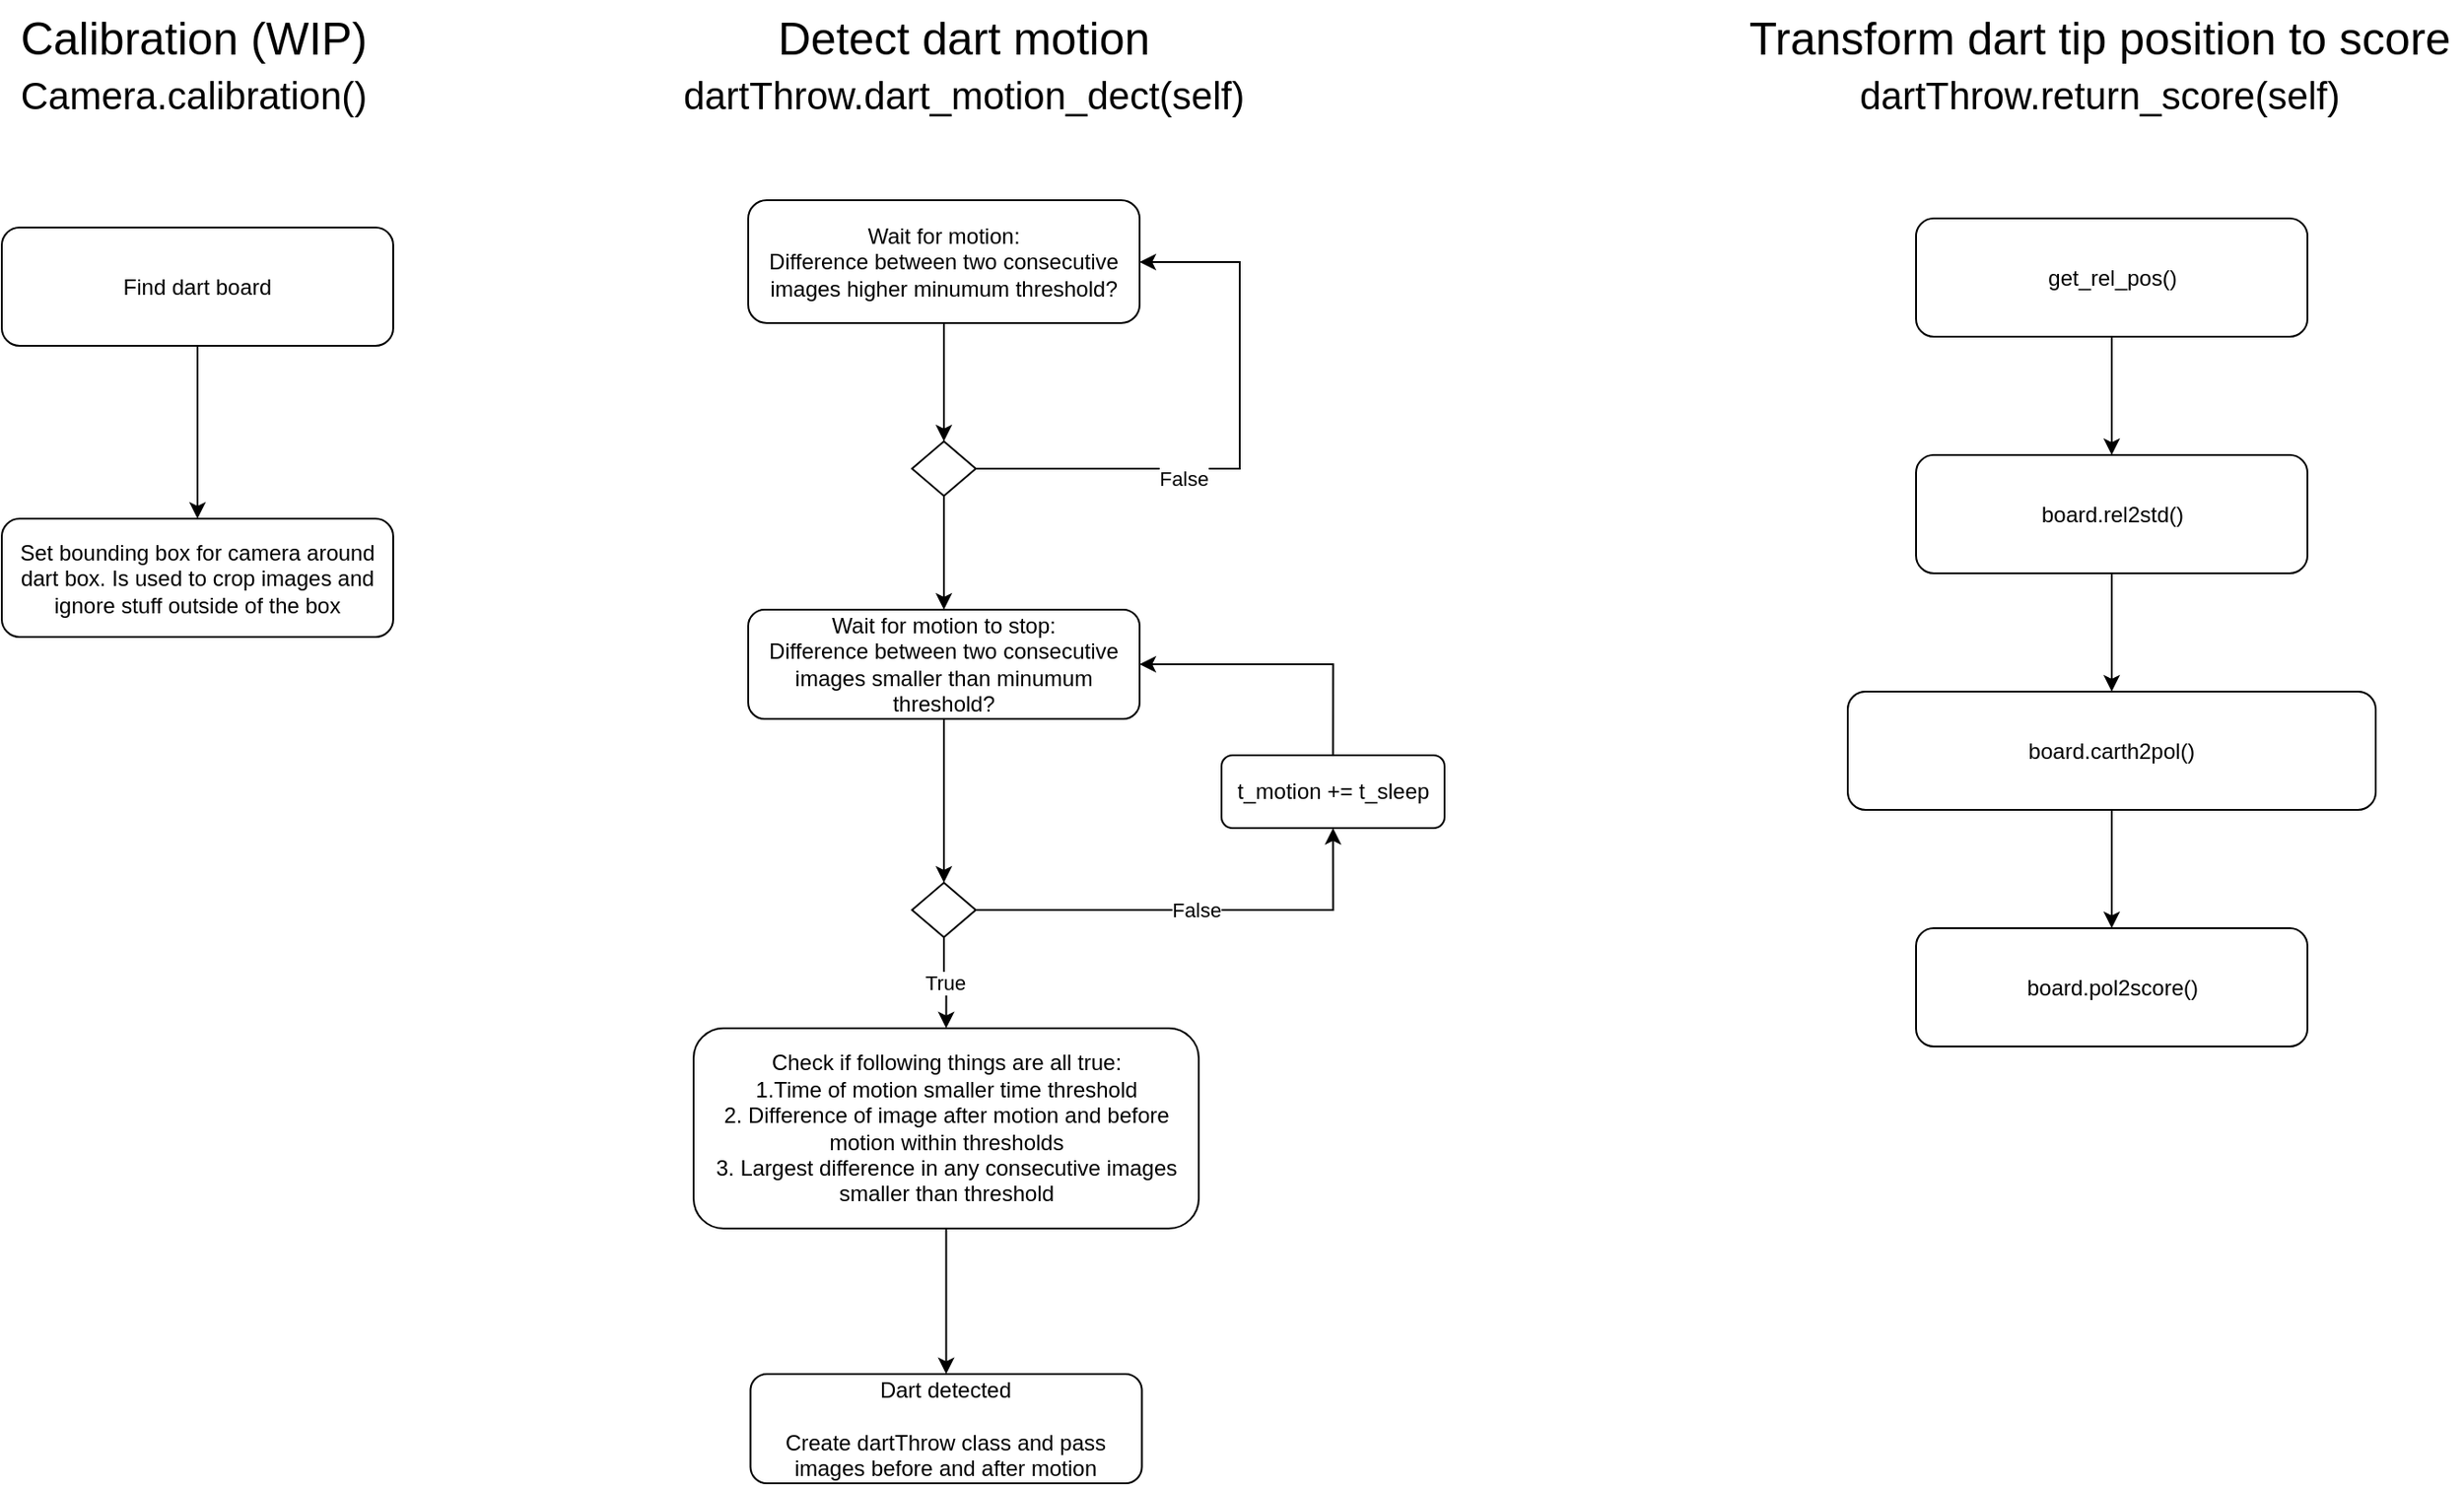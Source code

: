 <mxfile version="13.10.0" type="embed" pages="2">
    <diagram id="C5RBs43oDa-KdzZeNtuy" name="Flow diagrams (UML)">
        <mxGraphModel dx="691" dy="1751" grid="1" gridSize="10" guides="1" tooltips="1" connect="1" arrows="1" fold="1" page="1" pageScale="1" pageWidth="827" pageHeight="1169" math="0" shadow="0">
            <root>
                <mxCell id="WIyWlLk6GJQsqaUBKTNV-0"/>
                <mxCell id="WIyWlLk6GJQsqaUBKTNV-1" parent="WIyWlLk6GJQsqaUBKTNV-0"/>
                <mxCell id="VfbfEg3--uczthN-Tf3u-25" value="Transform dart tip position to score&lt;br&gt;&lt;font style=&quot;font-size: 21px&quot;&gt;dartThrow.return_score(self)&lt;/font&gt;" style="text;html=1;align=center;verticalAlign=middle;resizable=0;points=[];autosize=1;strokeWidth=1;fontSize=25;" parent="WIyWlLk6GJQsqaUBKTNV-1" vertex="1">
                    <mxGeometry x="1461.5" y="-170" width="400" height="70" as="geometry"/>
                </mxCell>
                <mxCell id="VfbfEg3--uczthN-Tf3u-29" style="edgeStyle=orthogonalEdgeStyle;rounded=0;orthogonalLoop=1;jettySize=auto;html=1;entryX=0.5;entryY=0;entryDx=0;entryDy=0;fontSize=25;" parent="WIyWlLk6GJQsqaUBKTNV-1" source="VfbfEg3--uczthN-Tf3u-26" target="VfbfEg3--uczthN-Tf3u-27" edge="1">
                    <mxGeometry relative="1" as="geometry"/>
                </mxCell>
                <mxCell id="VfbfEg3--uczthN-Tf3u-26" value="get_rel_pos()" style="rounded=1;whiteSpace=wrap;html=1;fontSize=12;glass=0;strokeWidth=1;shadow=0;align=center;" parent="WIyWlLk6GJQsqaUBKTNV-1" vertex="1">
                    <mxGeometry x="1561.5" y="-50" width="215" height="65" as="geometry"/>
                </mxCell>
                <mxCell id="VfbfEg3--uczthN-Tf3u-30" style="edgeStyle=orthogonalEdgeStyle;rounded=0;orthogonalLoop=1;jettySize=auto;html=1;fontSize=25;" parent="WIyWlLk6GJQsqaUBKTNV-1" source="VfbfEg3--uczthN-Tf3u-27" target="VfbfEg3--uczthN-Tf3u-28" edge="1">
                    <mxGeometry relative="1" as="geometry"/>
                </mxCell>
                <mxCell id="VfbfEg3--uczthN-Tf3u-27" value="board.rel2std()" style="rounded=1;whiteSpace=wrap;html=1;fontSize=12;glass=0;strokeWidth=1;shadow=0;align=center;" parent="WIyWlLk6GJQsqaUBKTNV-1" vertex="1">
                    <mxGeometry x="1561.5" y="80" width="215" height="65" as="geometry"/>
                </mxCell>
                <mxCell id="VfbfEg3--uczthN-Tf3u-34" style="edgeStyle=orthogonalEdgeStyle;rounded=0;orthogonalLoop=1;jettySize=auto;html=1;fontSize=25;" parent="WIyWlLk6GJQsqaUBKTNV-1" source="VfbfEg3--uczthN-Tf3u-28" target="VfbfEg3--uczthN-Tf3u-31" edge="1">
                    <mxGeometry relative="1" as="geometry"/>
                </mxCell>
                <mxCell id="VfbfEg3--uczthN-Tf3u-28" value="board.carth2pol()" style="rounded=1;whiteSpace=wrap;html=1;fontSize=12;glass=0;strokeWidth=1;shadow=0;align=center;" parent="WIyWlLk6GJQsqaUBKTNV-1" vertex="1">
                    <mxGeometry x="1524" y="210" width="290" height="65" as="geometry"/>
                </mxCell>
                <mxCell id="VfbfEg3--uczthN-Tf3u-31" value="board.pol2score()" style="rounded=1;whiteSpace=wrap;html=1;fontSize=12;glass=0;strokeWidth=1;shadow=0;align=center;" parent="WIyWlLk6GJQsqaUBKTNV-1" vertex="1">
                    <mxGeometry x="1561.5" y="340" width="215" height="65" as="geometry"/>
                </mxCell>
                <mxCell id="2" value="Detect dart motion&lt;br&gt;&lt;font style=&quot;font-size: 21px&quot;&gt;dartThrow.dart_motion_dect(self)&lt;/font&gt;" style="text;html=1;align=center;verticalAlign=middle;resizable=0;points=[];autosize=1;strokeWidth=1;fontSize=25;" parent="WIyWlLk6GJQsqaUBKTNV-1" vertex="1">
                    <mxGeometry x="877.5" y="-170" width="320" height="70" as="geometry"/>
                </mxCell>
                <mxCell id="xlGA7ppBt4O4t2KMkHlv-17" style="edgeStyle=orthogonalEdgeStyle;rounded=0;orthogonalLoop=1;jettySize=auto;html=1;entryX=0.5;entryY=0;entryDx=0;entryDy=0;" parent="WIyWlLk6GJQsqaUBKTNV-1" source="9" target="xlGA7ppBt4O4t2KMkHlv-16" edge="1">
                    <mxGeometry relative="1" as="geometry"/>
                </mxCell>
                <mxCell id="9" value="Wait for motion: &lt;br&gt;Difference between two consecutive images higher minumum threshold?" style="rounded=1;whiteSpace=wrap;html=1;fontSize=12;glass=0;strokeWidth=1;shadow=0;align=center;" parent="WIyWlLk6GJQsqaUBKTNV-1" vertex="1">
                    <mxGeometry x="920" y="-60" width="215" height="67.5" as="geometry"/>
                </mxCell>
                <mxCell id="xlGA7ppBt4O4t2KMkHlv-24" value="False" style="edgeStyle=orthogonalEdgeStyle;rounded=0;orthogonalLoop=1;jettySize=auto;html=1;" parent="WIyWlLk6GJQsqaUBKTNV-1" source="xlGA7ppBt4O4t2KMkHlv-16" edge="1">
                    <mxGeometry x="-0.272" y="-5" relative="1" as="geometry">
                        <mxPoint x="1135" y="-26" as="targetPoint"/>
                        <mxPoint as="offset"/>
                        <Array as="points">
                            <mxPoint x="1190" y="88"/>
                            <mxPoint x="1190" y="-26"/>
                            <mxPoint x="1135" y="-26"/>
                        </Array>
                    </mxGeometry>
                </mxCell>
                <mxCell id="28" style="edgeStyle=orthogonalEdgeStyle;rounded=0;orthogonalLoop=1;jettySize=auto;html=1;entryX=0.5;entryY=0;entryDx=0;entryDy=0;" parent="WIyWlLk6GJQsqaUBKTNV-1" source="xlGA7ppBt4O4t2KMkHlv-16" target="xlGA7ppBt4O4t2KMkHlv-42" edge="1">
                    <mxGeometry relative="1" as="geometry">
                        <mxPoint x="1030" y="385" as="targetPoint"/>
                    </mxGeometry>
                </mxCell>
                <mxCell id="xlGA7ppBt4O4t2KMkHlv-16" value="" style="rhombus;whiteSpace=wrap;html=1;shadow=0;fontFamily=Helvetica;fontSize=12;align=center;strokeWidth=1;spacing=6;spacingTop=-4;" parent="WIyWlLk6GJQsqaUBKTNV-1" vertex="1">
                    <mxGeometry x="1010" y="72.5" width="35" height="30" as="geometry"/>
                </mxCell>
                <mxCell id="xlGA7ppBt4O4t2KMkHlv-18" style="edgeStyle=orthogonalEdgeStyle;rounded=0;orthogonalLoop=1;jettySize=auto;html=1;exitX=0.5;exitY=1;exitDx=0;exitDy=0;" parent="WIyWlLk6GJQsqaUBKTNV-1" edge="1">
                    <mxGeometry relative="1" as="geometry">
                        <mxPoint x="1027.5" y="100" as="sourcePoint"/>
                        <mxPoint x="1027.5" y="100" as="targetPoint"/>
                    </mxGeometry>
                </mxCell>
                <mxCell id="xlGA7ppBt4O4t2KMkHlv-48" value="True" style="edgeStyle=orthogonalEdgeStyle;rounded=0;orthogonalLoop=1;jettySize=auto;html=1;entryX=0.5;entryY=0;entryDx=0;entryDy=0;" parent="WIyWlLk6GJQsqaUBKTNV-1" source="xlGA7ppBt4O4t2KMkHlv-41" target="xlGA7ppBt4O4t2KMkHlv-63" edge="1">
                    <mxGeometry relative="1" as="geometry">
                        <mxPoint x="1027.5" y="860" as="targetPoint"/>
                    </mxGeometry>
                </mxCell>
                <mxCell id="31" value="False" style="edgeStyle=orthogonalEdgeStyle;rounded=0;orthogonalLoop=1;jettySize=auto;html=1;entryX=0.5;entryY=1;entryDx=0;entryDy=0;" parent="WIyWlLk6GJQsqaUBKTNV-1" source="xlGA7ppBt4O4t2KMkHlv-41" target="29" edge="1">
                    <mxGeometry relative="1" as="geometry">
                        <mxPoint x="1280" y="295" as="targetPoint"/>
                    </mxGeometry>
                </mxCell>
                <mxCell id="xlGA7ppBt4O4t2KMkHlv-41" value="" style="rhombus;whiteSpace=wrap;html=1;shadow=0;fontFamily=Helvetica;fontSize=12;align=center;strokeWidth=1;spacing=6;spacingTop=-4;" parent="WIyWlLk6GJQsqaUBKTNV-1" vertex="1">
                    <mxGeometry x="1010" y="315" width="35" height="30" as="geometry"/>
                </mxCell>
                <mxCell id="xlGA7ppBt4O4t2KMkHlv-46" style="edgeStyle=orthogonalEdgeStyle;rounded=0;orthogonalLoop=1;jettySize=auto;html=1;entryX=0.5;entryY=0;entryDx=0;entryDy=0;" parent="WIyWlLk6GJQsqaUBKTNV-1" source="xlGA7ppBt4O4t2KMkHlv-42" target="xlGA7ppBt4O4t2KMkHlv-41" edge="1">
                    <mxGeometry relative="1" as="geometry"/>
                </mxCell>
                <mxCell id="xlGA7ppBt4O4t2KMkHlv-42" value="Wait for motion to stop:&lt;br&gt;Difference between two consecutive images smaller than minumum threshold?" style="rounded=1;whiteSpace=wrap;html=1;fontSize=12;glass=0;strokeWidth=1;shadow=0;align=center;" parent="WIyWlLk6GJQsqaUBKTNV-1" vertex="1">
                    <mxGeometry x="920" y="165" width="215" height="60" as="geometry"/>
                </mxCell>
                <mxCell id="34" style="edgeStyle=orthogonalEdgeStyle;rounded=0;orthogonalLoop=1;jettySize=auto;html=1;entryX=0.5;entryY=0;entryDx=0;entryDy=0;" parent="WIyWlLk6GJQsqaUBKTNV-1" source="xlGA7ppBt4O4t2KMkHlv-63" target="xlGA7ppBt4O4t2KMkHlv-71" edge="1">
                    <mxGeometry relative="1" as="geometry"/>
                </mxCell>
                <mxCell id="xlGA7ppBt4O4t2KMkHlv-63" value="Check if following things are all true:&lt;br&gt;1.Time of motion smaller time threshold&lt;br&gt;2. Difference of image after motion and before motion within thresholds&lt;br&gt;3. Largest difference in any consecutive images smaller than threshold" style="rounded=1;whiteSpace=wrap;html=1;fontSize=12;glass=0;strokeWidth=1;shadow=0;align=center;" parent="WIyWlLk6GJQsqaUBKTNV-1" vertex="1">
                    <mxGeometry x="890" y="395" width="277.5" height="110" as="geometry"/>
                </mxCell>
                <mxCell id="xlGA7ppBt4O4t2KMkHlv-71" value="Dart detected&lt;br&gt;&lt;br&gt;Create dartThrow class and pass images before and after motion" style="rounded=1;whiteSpace=wrap;html=1;fontSize=12;glass=0;strokeWidth=1;shadow=0;align=center;" parent="WIyWlLk6GJQsqaUBKTNV-1" vertex="1">
                    <mxGeometry x="921.25" y="585" width="215" height="60" as="geometry"/>
                </mxCell>
                <mxCell id="24" value="&lt;font&gt;Calibration (WIP)&lt;br&gt;&lt;/font&gt;&lt;font style=&quot;font-size: 21px&quot;&gt;Camera.calibration()&lt;/font&gt;" style="text;html=1;align=center;verticalAlign=middle;resizable=0;points=[];autosize=1;strokeWidth=1;fontSize=25;" parent="WIyWlLk6GJQsqaUBKTNV-1" vertex="1">
                    <mxGeometry x="510" y="-170" width="210" height="70" as="geometry"/>
                </mxCell>
                <mxCell id="26" style="edgeStyle=orthogonalEdgeStyle;rounded=0;orthogonalLoop=1;jettySize=auto;html=1;entryX=0.5;entryY=0;entryDx=0;entryDy=0;" parent="WIyWlLk6GJQsqaUBKTNV-1" source="25" target="27" edge="1">
                    <mxGeometry relative="1" as="geometry">
                        <mxPoint x="617.5" y="105.0" as="targetPoint"/>
                    </mxGeometry>
                </mxCell>
                <mxCell id="25" value="Find dart board" style="rounded=1;whiteSpace=wrap;html=1;fontSize=12;glass=0;strokeWidth=1;shadow=0;align=center;" parent="WIyWlLk6GJQsqaUBKTNV-1" vertex="1">
                    <mxGeometry x="510" y="-45" width="215" height="65" as="geometry"/>
                </mxCell>
                <mxCell id="27" value="Set bounding box for camera around dart box. Is used to crop images and ignore stuff outside of the box" style="rounded=1;whiteSpace=wrap;html=1;fontSize=12;glass=0;strokeWidth=1;shadow=0;align=center;" parent="WIyWlLk6GJQsqaUBKTNV-1" vertex="1">
                    <mxGeometry x="510" y="115" width="215" height="65" as="geometry"/>
                </mxCell>
                <mxCell id="32" style="edgeStyle=orthogonalEdgeStyle;rounded=0;orthogonalLoop=1;jettySize=auto;html=1;entryX=1;entryY=0.5;entryDx=0;entryDy=0;exitX=0.5;exitY=0;exitDx=0;exitDy=0;" parent="WIyWlLk6GJQsqaUBKTNV-1" source="29" target="xlGA7ppBt4O4t2KMkHlv-42" edge="1">
                    <mxGeometry relative="1" as="geometry">
                        <Array as="points">
                            <mxPoint x="1241" y="195"/>
                        </Array>
                    </mxGeometry>
                </mxCell>
                <mxCell id="29" value="t_motion += t_sleep" style="rounded=1;whiteSpace=wrap;html=1;fontSize=12;glass=0;strokeWidth=1;shadow=0;align=center;" parent="WIyWlLk6GJQsqaUBKTNV-1" vertex="1">
                    <mxGeometry x="1180" y="245" width="122.5" height="40" as="geometry"/>
                </mxCell>
            </root>
        </mxGraphModel>
    </diagram>
    <diagram id="4N21EgczrAuXKmDjtq6Z" name="Class diagram UML">
        <mxGraphModel dx="1453" dy="3040" grid="1" gridSize="10" guides="1" tooltips="1" connect="1" arrows="1" fold="1" page="1" pageScale="1" pageWidth="850" pageHeight="1100" math="0" shadow="0">
            <root>
                <mxCell id="wfajoiQt14GMa8PLNwFg-0"/>
                <mxCell id="wfajoiQt14GMa8PLNwFg-1" parent="wfajoiQt14GMa8PLNwFg-0"/>
                <mxCell id="OmKr6UN50WmlXpBel6JU-7" value="dartThrow" style="swimlane;fontStyle=1;align=center;verticalAlign=top;childLayout=stackLayout;horizontal=1;startSize=26;horizontalStack=0;resizeParent=1;resizeParentMax=0;resizeLast=0;collapsible=1;marginBottom=0;" parent="wfajoiQt14GMa8PLNwFg-1" vertex="1">
                    <mxGeometry x="1040" y="20" width="400" height="240" as="geometry"/>
                </mxCell>
                <mxCell id="OmKr6UN50WmlXpBel6JU-8" value="+ img_before_link: img&#10;+ img_after_link: img&#10;+ src = int" style="text;strokeColor=none;fillColor=none;align=left;verticalAlign=top;spacingLeft=4;spacingRight=4;overflow=hidden;rotatable=0;points=[[0,0.5],[1,0.5]];portConstraint=eastwest;" parent="OmKr6UN50WmlXpBel6JU-7" vertex="1">
                    <mxGeometry y="26" width="400" height="124" as="geometry"/>
                </mxCell>
                <mxCell id="OmKr6UN50WmlXpBel6JU-9" value="" style="line;strokeWidth=1;fillColor=none;align=left;verticalAlign=middle;spacingTop=-1;spacingLeft=3;spacingRight=3;rotatable=0;labelPosition=right;points=[];portConstraint=eastwest;" parent="OmKr6UN50WmlXpBel6JU-7" vertex="1">
                    <mxGeometry y="150" width="400" height="20" as="geometry"/>
                </mxCell>
                <mxCell id="OmKr6UN50WmlXpBel6JU-10" value="+ get_pos(): list" style="text;strokeColor=none;fillColor=none;align=left;verticalAlign=top;spacingLeft=4;spacingRight=4;overflow=hidden;rotatable=0;points=[[0,0.5],[1,0.5]];portConstraint=eastwest;" parent="OmKr6UN50WmlXpBel6JU-7" vertex="1">
                    <mxGeometry y="170" width="400" height="70" as="geometry"/>
                </mxCell>
                <mxCell id="OmKr6UN50WmlXpBel6JU-3" value="Camera" style="swimlane;fontStyle=1;align=center;verticalAlign=top;childLayout=stackLayout;horizontal=1;startSize=26;horizontalStack=0;resizeParent=1;resizeParentMax=0;resizeLast=0;collapsible=1;marginBottom=0;" parent="wfajoiQt14GMa8PLNwFg-1" vertex="1">
                    <mxGeometry x="1350" y="-330" width="400" height="262" as="geometry"/>
                </mxCell>
                <mxCell id="OmKr6UN50WmlXpBel6JU-4" value="+ cap: cv2.Videostream&#10;+ src: int&#10;+ board: Board&#10;+ dartThrow: dartThrow&#10;+ stopDectThread: bool&#10;+ is_hand_motion: bool" style="text;strokeColor=none;fillColor=none;align=left;verticalAlign=top;spacingLeft=4;spacingRight=4;overflow=hidden;rotatable=0;points=[[0,0.5],[1,0.5]];portConstraint=eastwest;" parent="OmKr6UN50WmlXpBel6JU-3" vertex="1">
                    <mxGeometry y="26" width="400" height="134" as="geometry"/>
                </mxCell>
                <mxCell id="OmKr6UN50WmlXpBel6JU-5" value="" style="line;strokeWidth=1;fillColor=none;align=left;verticalAlign=middle;spacingTop=-1;spacingLeft=3;spacingRight=3;rotatable=0;labelPosition=right;points=[];portConstraint=eastwest;" parent="OmKr6UN50WmlXpBel6JU-3" vertex="1">
                    <mxGeometry y="160" width="400" height="20" as="geometry"/>
                </mxCell>
                <mxCell id="OmKr6UN50WmlXpBel6JU-6" value="+ calibrate_board(self)&#10;+ dart_motion_dect(self): bool&#10;+ wait_diff_in_bnd(self): img, img, float" style="text;strokeColor=none;fillColor=none;align=left;verticalAlign=top;spacingLeft=4;spacingRight=4;overflow=hidden;rotatable=0;points=[[0,0.5],[1,0.5]];portConstraint=eastwest;" parent="OmKr6UN50WmlXpBel6JU-3" vertex="1">
                    <mxGeometry y="180" width="400" height="82" as="geometry"/>
                </mxCell>
                <mxCell id="iejerguTW9XlyPYa5zTu-0" value="Board" style="swimlane;fontStyle=1;align=center;verticalAlign=top;childLayout=stackLayout;horizontal=1;startSize=26;horizontalStack=0;resizeParent=1;resizeParentMax=0;resizeLast=0;collapsible=1;marginBottom=0;" parent="wfajoiQt14GMa8PLNwFg-1" vertex="1">
                    <mxGeometry x="1630" y="20" width="300" height="270" as="geometry"/>
                </mxCell>
                <mxCell id="iejerguTW9XlyPYa5zTu-1" value="+ std_center: list(2,1)&#10;+ h: ndarray(3,3)" style="text;strokeColor=none;fillColor=none;align=left;verticalAlign=top;spacingLeft=4;spacingRight=4;overflow=hidden;rotatable=0;points=[[0,0.5],[1,0.5]];portConstraint=eastwest;" parent="iejerguTW9XlyPYa5zTu-0" vertex="1">
                    <mxGeometry y="26" width="300" height="54" as="geometry"/>
                </mxCell>
                <mxCell id="iejerguTW9XlyPYa5zTu-2" value="" style="line;strokeWidth=1;fillColor=none;align=left;verticalAlign=middle;spacingTop=-1;spacingLeft=3;spacingRight=3;rotatable=0;labelPosition=right;points=[];portConstraint=eastwest;" parent="iejerguTW9XlyPYa5zTu-0" vertex="1">
                    <mxGeometry y="80" width="300" height="8" as="geometry"/>
                </mxCell>
                <mxCell id="iejerguTW9XlyPYa5zTu-3" value="+ calibration(self)&#10;+ manual_calibration(self)&#10;+ get_dest_pts(self)&#10;+ rel2std(self): ndarrar(2,1)&#10;+ carth2pol(self): ndarray(2,1)&#10;+ pol2score(self): int&#10;+ get_score(self): int&#10;+ get_lines(self)&#10;+ get_ellipses(self)&#10;+ get_src_points(self)&#10;+ pol2cath(self)&#10;+ draw_board(self)" style="text;strokeColor=none;fillColor=none;align=left;verticalAlign=top;spacingLeft=4;spacingRight=4;overflow=hidden;rotatable=0;points=[[0,0.5],[1,0.5]];portConstraint=eastwest;" parent="iejerguTW9XlyPYa5zTu-0" vertex="1">
                    <mxGeometry y="88" width="300" height="182" as="geometry"/>
                </mxCell>
                <mxCell id="xg-afWu9veCKLIReowbl-1" value="&lt;font style=&quot;font-size: 12px ; line-height: 100%&quot;&gt;Composition&lt;/font&gt;" style="endArrow=open;html=1;endSize=12;startArrow=diamondThin;startSize=14;startFill=1;edgeStyle=orthogonalEdgeStyle;align=center;verticalAlign=bottom;fontSize=25;entryX=0.5;entryY=0;entryDx=0;entryDy=0;" parent="wfajoiQt14GMa8PLNwFg-1" source="OmKr6UN50WmlXpBel6JU-6" target="iejerguTW9XlyPYa5zTu-0" edge="1">
                    <mxGeometry x="-0.055" relative="1" as="geometry">
                        <mxPoint x="1616" y="-64" as="sourcePoint"/>
                        <mxPoint x="1250" y="30" as="targetPoint"/>
                        <Array as="points">
                            <mxPoint x="1616" y="-30"/>
                            <mxPoint x="1780" y="-30"/>
                        </Array>
                        <mxPoint as="offset"/>
                    </mxGeometry>
                </mxCell>
                <mxCell id="xg-afWu9veCKLIReowbl-2" value="&lt;font style=&quot;font-size: 12px ; line-height: 100%&quot;&gt;Composition&lt;/font&gt;" style="endArrow=open;html=1;endSize=12;startArrow=diamondThin;startSize=14;startFill=1;edgeStyle=orthogonalEdgeStyle;align=center;verticalAlign=bottom;fontSize=25;entryX=0.5;entryY=0;entryDx=0;entryDy=0;" parent="wfajoiQt14GMa8PLNwFg-1" source="OmKr6UN50WmlXpBel6JU-6" target="OmKr6UN50WmlXpBel6JU-7" edge="1">
                    <mxGeometry x="-0.055" relative="1" as="geometry">
                        <mxPoint x="1480" y="-60" as="sourcePoint"/>
                        <mxPoint x="1597" y="20" as="targetPoint"/>
                        <Array as="points">
                            <mxPoint x="1483" y="-50"/>
                            <mxPoint x="1480" y="-50"/>
                            <mxPoint x="1480" y="-30"/>
                            <mxPoint x="1240" y="-30"/>
                        </Array>
                        <mxPoint as="offset"/>
                    </mxGeometry>
                </mxCell>
                <mxCell id="onLl2NzgRQd_MlfvZuTI-0" value="VideoStream" style="swimlane;fontStyle=1;align=center;verticalAlign=top;childLayout=stackLayout;horizontal=1;startSize=26;horizontalStack=0;resizeParent=1;resizeParentMax=0;resizeLast=0;collapsible=1;marginBottom=0;" parent="wfajoiQt14GMa8PLNwFg-1" vertex="1">
                    <mxGeometry x="2080" y="20" width="300" height="220" as="geometry"/>
                </mxCell>
                <mxCell id="onLl2NzgRQd_MlfvZuTI-1" value="+ stream: cv2.Videocapture&#10;+ grapped: bool&#10;+ fram: image&#10;+ rotCode: int" style="text;strokeColor=none;fillColor=none;align=left;verticalAlign=top;spacingLeft=4;spacingRight=4;overflow=hidden;rotatable=0;points=[[0,0.5],[1,0.5]];portConstraint=eastwest;" parent="onLl2NzgRQd_MlfvZuTI-0" vertex="1">
                    <mxGeometry y="26" width="300" height="84" as="geometry"/>
                </mxCell>
                <mxCell id="onLl2NzgRQd_MlfvZuTI-2" value="" style="line;strokeWidth=1;fillColor=none;align=left;verticalAlign=middle;spacingTop=-1;spacingLeft=3;spacingRight=3;rotatable=0;labelPosition=right;points=[];portConstraint=eastwest;" parent="onLl2NzgRQd_MlfvZuTI-0" vertex="1">
                    <mxGeometry y="110" width="300" height="8" as="geometry"/>
                </mxCell>
                <mxCell id="onLl2NzgRQd_MlfvZuTI-3" value="+ start(self)&#10;+ update(self) --&gt; runs in thread&#10;+ read()&#10;+ stop()" style="text;strokeColor=none;fillColor=none;align=left;verticalAlign=top;spacingLeft=4;spacingRight=4;overflow=hidden;rotatable=0;points=[[0,0.5],[1,0.5]];portConstraint=eastwest;" parent="onLl2NzgRQd_MlfvZuTI-0" vertex="1">
                    <mxGeometry y="118" width="300" height="102" as="geometry"/>
                </mxCell>
                <mxCell id="onLl2NzgRQd_MlfvZuTI-4" value="&lt;font style=&quot;font-size: 12px ; line-height: 100%&quot;&gt;Composition&lt;/font&gt;" style="endArrow=open;html=1;endSize=12;startArrow=diamondThin;startSize=14;startFill=1;edgeStyle=orthogonalEdgeStyle;align=center;verticalAlign=bottom;fontSize=25;entryX=0.5;entryY=0;entryDx=0;entryDy=0;exitX=1;exitY=0.5;exitDx=0;exitDy=0;" parent="wfajoiQt14GMa8PLNwFg-1" source="OmKr6UN50WmlXpBel6JU-6" target="onLl2NzgRQd_MlfvZuTI-0" edge="1">
                    <mxGeometry x="-0.263" relative="1" as="geometry">
                        <mxPoint x="1626" y="-58.0" as="sourcePoint"/>
                        <mxPoint x="1790" y="30" as="targetPoint"/>
                        <Array as="points">
                            <mxPoint x="2220" y="-109"/>
                        </Array>
                        <mxPoint as="offset"/>
                    </mxGeometry>
                </mxCell>
                <mxCell id="kDa7NpaEd1Ddk_ar4fgZ-0" value="camManager" style="swimlane;fontStyle=1;align=center;verticalAlign=top;childLayout=stackLayout;horizontal=1;startSize=26;horizontalStack=0;resizeParent=1;resizeParentMax=0;resizeLast=0;collapsible=1;marginBottom=0;" parent="wfajoiQt14GMa8PLNwFg-1" vertex="1">
                    <mxGeometry x="1350" y="-770" width="400" height="252" as="geometry"/>
                </mxCell>
                <mxCell id="kDa7NpaEd1Ddk_ar4fgZ-1" value="+ width: int&#10;+ height: int&#10;+ src_list: list&#10;+ cam_list: list" style="text;strokeColor=none;fillColor=none;align=left;verticalAlign=top;spacingLeft=4;spacingRight=4;overflow=hidden;rotatable=0;points=[[0,0.5],[1,0.5]];portConstraint=eastwest;" parent="kDa7NpaEd1Ddk_ar4fgZ-0" vertex="1">
                    <mxGeometry y="26" width="400" height="74" as="geometry"/>
                </mxCell>
                <mxCell id="kDa7NpaEd1Ddk_ar4fgZ-2" value="" style="line;strokeWidth=1;fillColor=none;align=left;verticalAlign=middle;spacingTop=-1;spacingLeft=3;spacingRight=3;rotatable=0;labelPosition=right;points=[];portConstraint=eastwest;" parent="kDa7NpaEd1Ddk_ar4fgZ-0" vertex="1">
                    <mxGeometry y="100" width="400" height="10" as="geometry"/>
                </mxCell>
                <mxCell id="kDa7NpaEd1Ddk_ar4fgZ-3" value="+ activate(self)&#10;+ detection(self)&#10;+ get_srcs(self)&#10;+ line_intersect(self)&#10;+ manual_calibration(self)&#10;+ start_cams(self)&#10;+ stop_cams(self)&#10;+ take_pic(self)" style="text;strokeColor=none;fillColor=none;align=left;verticalAlign=top;spacingLeft=4;spacingRight=4;overflow=hidden;rotatable=0;points=[[0,0.5],[1,0.5]];portConstraint=eastwest;" parent="kDa7NpaEd1Ddk_ar4fgZ-0" vertex="1">
                    <mxGeometry y="110" width="400" height="142" as="geometry"/>
                </mxCell>
                <mxCell id="kDa7NpaEd1Ddk_ar4fgZ-6" value="&lt;font style=&quot;font-size: 12px ; line-height: 100%&quot;&gt;Composition&lt;/font&gt;" style="endArrow=open;html=1;endSize=12;startArrow=diamondThin;startSize=14;startFill=1;edgeStyle=orthogonalEdgeStyle;align=center;verticalAlign=bottom;fontSize=25;exitX=0.474;exitY=0.999;exitDx=0;exitDy=0;exitPerimeter=0;" parent="wfajoiQt14GMa8PLNwFg-1" source="kDa7NpaEd1Ddk_ar4fgZ-3" edge="1">
                    <mxGeometry x="0.571" relative="1" as="geometry">
                        <mxPoint x="1540" y="-490" as="sourcePoint"/>
                        <mxPoint x="1540" y="-330" as="targetPoint"/>
                        <Array as="points">
                            <mxPoint x="1540" y="-430"/>
                            <mxPoint x="1540" y="-430"/>
                        </Array>
                        <mxPoint as="offset"/>
                    </mxGeometry>
                </mxCell>
            </root>
        </mxGraphModel>
    </diagram>
</mxfile>